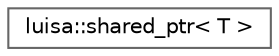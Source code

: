 digraph "类继承关系图"
{
 // LATEX_PDF_SIZE
  bgcolor="transparent";
  edge [fontname=Helvetica,fontsize=10,labelfontname=Helvetica,labelfontsize=10];
  node [fontname=Helvetica,fontsize=10,shape=box,height=0.2,width=0.4];
  rankdir="LR";
  Node0 [id="Node000000",label="luisa::shared_ptr\< T \>",height=0.2,width=0.4,color="grey40", fillcolor="white", style="filled",URL="$classluisa_1_1shared__ptr.html",tooltip=" "];
}

